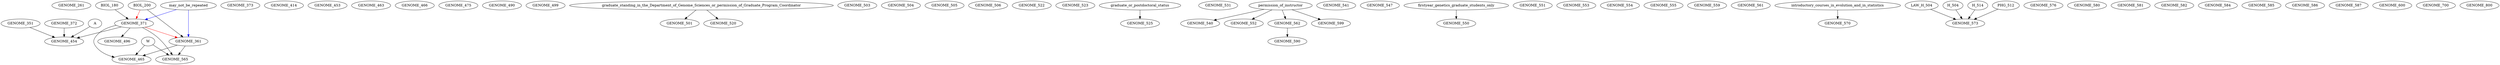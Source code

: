 digraph G {
    GENOME_261;
    GENOME_351;
    edge [color=black];
    BIOL_200 -> GENOME_361;
    edge [color=red];
    GENOME_371 -> GENOME_361;
    edge [color=blue];
    may_not_be_repeated -> GENOME_361;
    edge [color=black];
    BIOL_180 -> GENOME_371;
    edge [color=red];
    BIOL_200 -> GENOME_371;
    edge [color=blue];
    may_not_be_repeated -> GENOME_371;
    GENOME_372;
    GENOME_373;
    GENOME_414;
    GENOME_453;
    edge [color=black];
    GENOME_351 -> GENOME_454;
    GENOME_371 -> GENOME_454;
    GENOME_372 -> GENOME_454;
    A -> GENOME_454;
    GENOME_463;
    edge [color=black];
    GENOME_361 -> GENOME_465;
    GENOME_371 -> GENOME_465;
    W -> GENOME_465;
    GENOME_466;
    GENOME_475;
    GENOME_490;
    edge [color=black];
    GENOME_371 -> GENOME_496;
    GENOME_499;
    edge [color=black];
    graduate_standing_in_the_Department_of_Genome_Sciences_or_permission_of_Graduate_Program_Coordinator -> GENOME_501;
    GENOME_503;
    GENOME_504;
    GENOME_505;
    GENOME_506;
    edge [color=black];
    graduate_standing_in_the_Department_of_Genome_Sciences_or_permission_of_Graduate_Program_Coordinator -> GENOME_520;
    GENOME_522;
    GENOME_523;
    edge [color=black];
    graduate_or_postdoctoral_status -> GENOME_525;
    GENOME_531;
    edge [color=black];
    permission_of_instructor -> GENOME_540;
    GENOME_541;
    GENOME_547;
    edge [color=black];
    firstyear_genetics_graduate_students_only -> GENOME_550;
    GENOME_551;
    edge [color=black];
    permission_of_instructor -> GENOME_552;
    GENOME_553;
    GENOME_554;
    GENOME_555;
    GENOME_559;
    GENOME_561;
    edge [color=black];
    permission_of_instructor -> GENOME_562;
    edge [color=black];
    GENOME_361 -> GENOME_565;
    GENOME_371 -> GENOME_565;
    W -> GENOME_565;
    edge [color=black];
    introductory_courses_in_evolution_and_in_statistics -> GENOME_570;
    edge [color=black];
    LAW_H_504 -> GENOME_573;
    H_504 -> GENOME_573;
    H_514 -> GENOME_573;
    PHG_512 -> GENOME_573;
    GENOME_576;
    GENOME_580;
    GENOME_581;
    GENOME_582;
    GENOME_584;
    GENOME_585;
    GENOME_586;
    GENOME_587;
    edge [color=black];
    GENOME_562 -> GENOME_590;
    edge [color=black];
    permission_of_instructor -> GENOME_599;
    GENOME_600;
    GENOME_700;
    GENOME_800;
}
